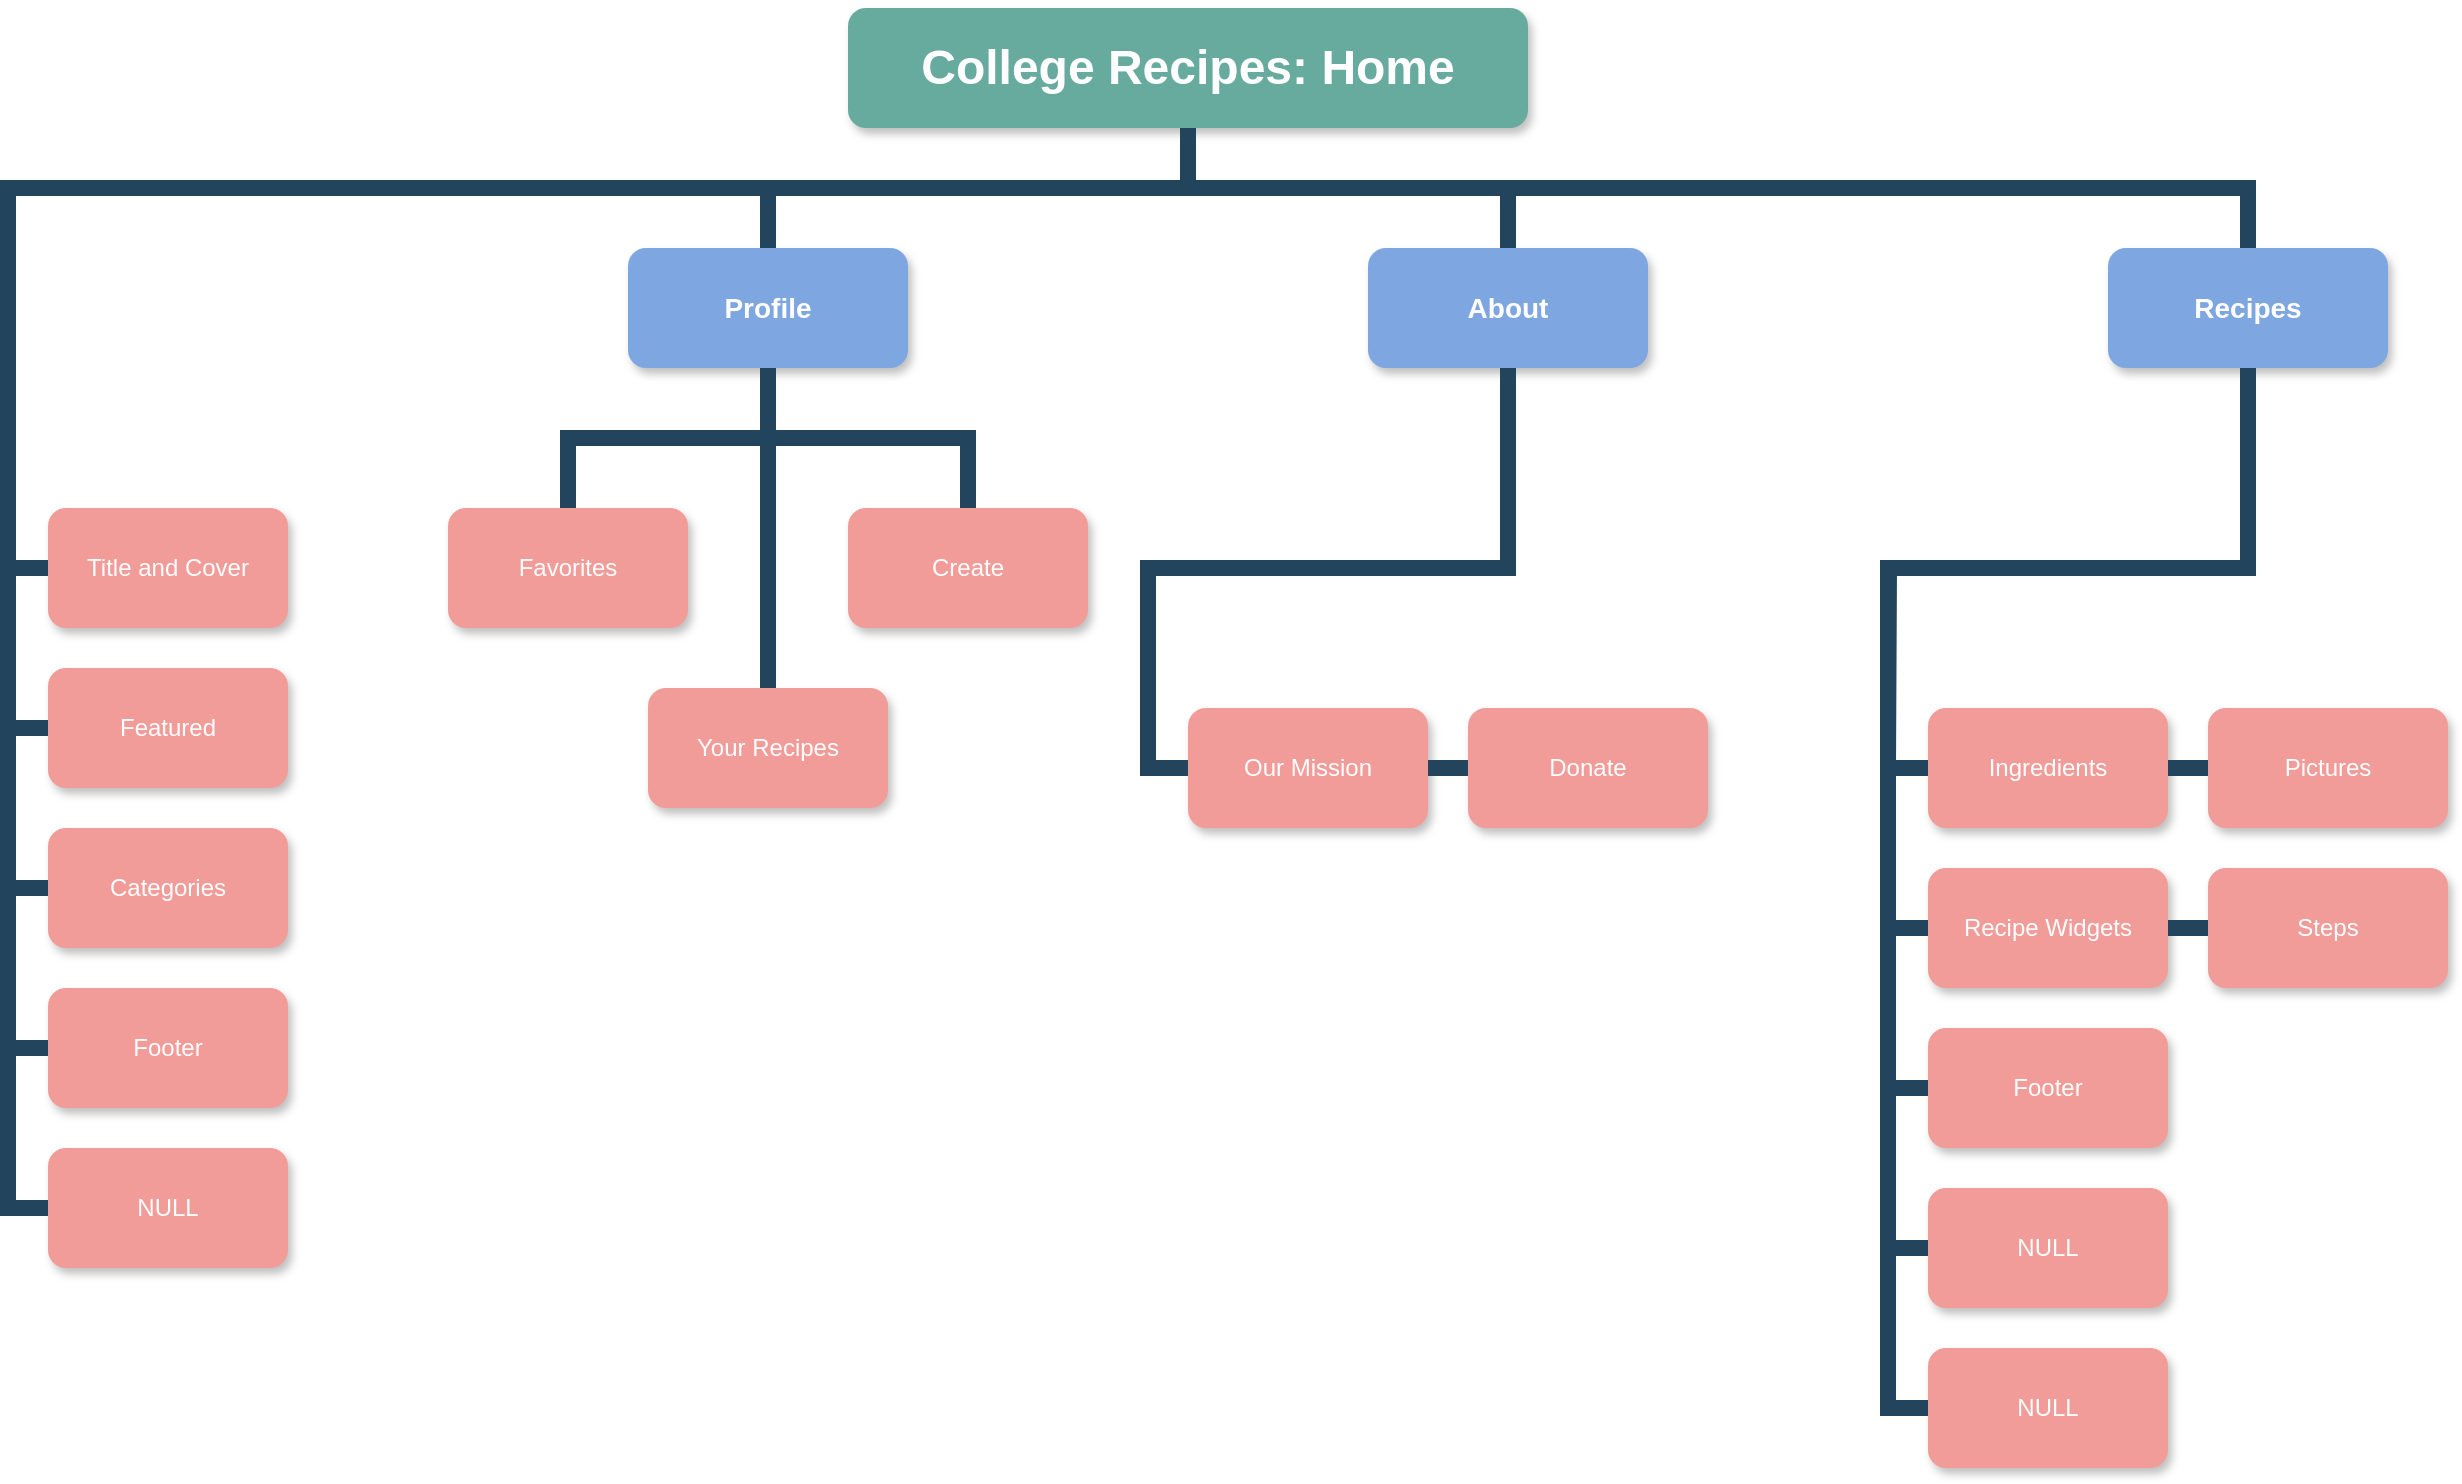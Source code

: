 <mxfile version="26.0.15">
  <diagram name="Page-1" id="64c3da0e-402f-94eb-ee01-a36477274f13">
    <mxGraphModel dx="1874" dy="1062" grid="1" gridSize="10" guides="1" tooltips="1" connect="1" arrows="1" fold="1" page="1" pageScale="1" pageWidth="1169" pageHeight="826" background="none" math="0" shadow="0">
      <root>
        <mxCell id="0" />
        <mxCell id="1" parent="0" />
        <mxCell id="2" value="College Recipes: Home" style="whiteSpace=wrap;rounded=1;shadow=1;fillColor=#67AB9F;strokeColor=none;fontColor=#FFFFFF;fontStyle=1;fontSize=24" parent="1" vertex="1">
          <mxGeometry x="640" y="50" width="340" height="60" as="geometry" />
        </mxCell>
        <mxCell id="4" value="Profile" style="whiteSpace=wrap;rounded=1;fillColor=#7EA6E0;strokeColor=none;shadow=1;fontColor=#FFFFFF;fontStyle=1;fontSize=14" parent="1" vertex="1">
          <mxGeometry x="530" y="170.0" width="140" height="60" as="geometry" />
        </mxCell>
        <mxCell id="6" value="About" style="whiteSpace=wrap;rounded=1;fillColor=#7EA6E0;strokeColor=none;shadow=1;fontColor=#FFFFFF;fontStyle=1;fontSize=14" parent="1" vertex="1">
          <mxGeometry x="900" y="170.0" width="140" height="60" as="geometry" />
        </mxCell>
        <mxCell id="7" value="Recipes" style="whiteSpace=wrap;rounded=1;fillColor=#7EA6E0;strokeColor=none;shadow=1;fontColor=#FFFFFF;fontStyle=1;fontSize=14" parent="1" vertex="1">
          <mxGeometry x="1270" y="170.0" width="140" height="60" as="geometry" />
        </mxCell>
        <mxCell id="43" value="Favorites" style="whiteSpace=wrap;rounded=1;fillColor=#F19C99;strokeColor=none;shadow=1;fontColor=#FFFFFF;" parent="1" vertex="1">
          <mxGeometry x="440.0" y="300.0" width="120" height="60" as="geometry" />
        </mxCell>
        <mxCell id="44" value="Create" style="whiteSpace=wrap;rounded=1;fillColor=#F19C99;strokeColor=none;shadow=1;fontColor=#FFFFFF;" parent="1" vertex="1">
          <mxGeometry x="640.0" y="300.0" width="120" height="60" as="geometry" />
        </mxCell>
        <mxCell id="50" value="Your Recipes" style="whiteSpace=wrap;rounded=1;fillColor=#F19C99;strokeColor=none;shadow=1;fontColor=#FFFFFF;fontStyle=0" parent="1" vertex="1">
          <mxGeometry x="540.0" y="390.0" width="120" height="60" as="geometry" />
        </mxCell>
        <mxCell id="116" value="" style="edgeStyle=elbowEdgeStyle;elbow=vertical;rounded=0;fontColor=#000000;endArrow=none;endFill=0;strokeWidth=8;strokeColor=#23445D;" parent="1" source="4" target="43" edge="1">
          <mxGeometry width="100" height="100" relative="1" as="geometry">
            <mxPoint x="240" y="240.0" as="sourcePoint" />
            <mxPoint x="140" y="310" as="targetPoint" />
          </mxGeometry>
        </mxCell>
        <mxCell id="117" value="" style="edgeStyle=elbowEdgeStyle;elbow=vertical;rounded=0;fontColor=#000000;endArrow=none;endFill=0;strokeWidth=8;strokeColor=#23445D;" parent="1" source="4" target="44" edge="1">
          <mxGeometry width="100" height="100" relative="1" as="geometry">
            <mxPoint x="240" y="240.0" as="sourcePoint" />
            <mxPoint x="340" y="310" as="targetPoint" />
          </mxGeometry>
        </mxCell>
        <mxCell id="157" value="Ingredients" style="whiteSpace=wrap;rounded=1;fillColor=#F19C99;strokeColor=none;shadow=1;fontColor=#FFFFFF;fontStyle=0" parent="1" vertex="1">
          <mxGeometry x="1180.0" y="400.0" width="120" height="60" as="geometry" />
        </mxCell>
        <mxCell id="158" value="Recipe Widgets" style="whiteSpace=wrap;rounded=1;fillColor=#F19C99;strokeColor=none;shadow=1;fontColor=#FFFFFF;fontStyle=0" parent="1" vertex="1">
          <mxGeometry x="1180" y="480.0" width="120" height="60" as="geometry" />
        </mxCell>
        <mxCell id="159" value="Footer" style="whiteSpace=wrap;rounded=1;fillColor=#F19C99;strokeColor=none;shadow=1;fontColor=#FFFFFF;fontStyle=0" parent="1" vertex="1">
          <mxGeometry x="1180.0" y="560.0" width="120" height="60" as="geometry" />
        </mxCell>
        <mxCell id="160" value="NULL" style="whiteSpace=wrap;rounded=1;fillColor=#F19C99;strokeColor=none;shadow=1;fontColor=#FFFFFF;fontStyle=0" parent="1" vertex="1">
          <mxGeometry x="1180" y="640.0" width="120" height="60" as="geometry" />
        </mxCell>
        <mxCell id="161" value="NULL" style="whiteSpace=wrap;rounded=1;fillColor=#F19C99;strokeColor=none;shadow=1;fontColor=#FFFFFF;fontStyle=0" parent="1" vertex="1">
          <mxGeometry x="1180" y="720.0" width="120" height="60" as="geometry" />
        </mxCell>
        <mxCell id="167" value="" style="edgeStyle=elbowEdgeStyle;elbow=horizontal;rounded=0;fontColor=#000000;endArrow=none;endFill=0;strokeWidth=8;strokeColor=#23445D;" parent="1" target="157" edge="1">
          <mxGeometry width="100" height="100" relative="1" as="geometry">
            <mxPoint x="1180.0" y="330.0" as="sourcePoint" />
            <mxPoint x="1170.0" y="430.0" as="targetPoint" />
            <Array as="points">
              <mxPoint x="1160" y="380.0" />
            </Array>
          </mxGeometry>
        </mxCell>
        <mxCell id="168" value="" style="edgeStyle=elbowEdgeStyle;elbow=horizontal;rounded=0;fontColor=#000000;endArrow=none;endFill=0;strokeWidth=8;strokeColor=#23445D;" parent="1" target="158" edge="1">
          <mxGeometry width="100" height="100" relative="1" as="geometry">
            <mxPoint x="1180.0" y="330.0" as="sourcePoint" />
            <mxPoint x="1170.0" y="510.0" as="targetPoint" />
            <Array as="points">
              <mxPoint x="1160" y="420.0" />
            </Array>
          </mxGeometry>
        </mxCell>
        <mxCell id="169" value="" style="edgeStyle=elbowEdgeStyle;elbow=horizontal;rounded=0;fontColor=#000000;endArrow=none;endFill=0;strokeWidth=8;strokeColor=#23445D;" parent="1" target="161" edge="1">
          <mxGeometry width="100" height="100" relative="1" as="geometry">
            <mxPoint x="1180.0" y="330.0" as="sourcePoint" />
            <mxPoint x="1170" y="750.0" as="targetPoint" />
            <Array as="points">
              <mxPoint x="1160" y="550.0" />
            </Array>
          </mxGeometry>
        </mxCell>
        <mxCell id="170" value="" style="edgeStyle=elbowEdgeStyle;elbow=horizontal;rounded=0;fontColor=#000000;endArrow=none;endFill=0;strokeWidth=8;strokeColor=#23445D;" parent="1" target="160" edge="1">
          <mxGeometry width="100" height="100" relative="1" as="geometry">
            <mxPoint x="1180.0" y="330.0" as="sourcePoint" />
            <mxPoint x="1170" y="670.0" as="targetPoint" />
            <Array as="points">
              <mxPoint x="1160" y="500.0" />
            </Array>
          </mxGeometry>
        </mxCell>
        <mxCell id="171" value="" style="edgeStyle=orthogonalEdgeStyle;elbow=horizontal;rounded=0;fontColor=#000000;endArrow=none;endFill=0;strokeWidth=8;strokeColor=#23445D;exitX=0.5;exitY=1;exitDx=0;exitDy=0;" parent="1" source="7" edge="1">
          <mxGeometry width="100" height="100" relative="1" as="geometry">
            <mxPoint x="1180.0" y="330.0" as="sourcePoint" />
            <mxPoint x="1160" y="430" as="targetPoint" />
          </mxGeometry>
        </mxCell>
        <mxCell id="230" value="" style="edgeStyle=elbowEdgeStyle;elbow=vertical;rounded=0;fontColor=#000000;endArrow=none;endFill=0;strokeWidth=8;strokeColor=#23445D;" parent="1" source="2" target="4" edge="1">
          <mxGeometry width="100" height="100" relative="1" as="geometry">
            <mxPoint x="550" y="150" as="sourcePoint" />
            <mxPoint x="650" y="50" as="targetPoint" />
          </mxGeometry>
        </mxCell>
        <mxCell id="231" value="" style="edgeStyle=elbowEdgeStyle;elbow=vertical;rounded=0;fontColor=#000000;endArrow=none;endFill=0;strokeWidth=8;strokeColor=#23445D;" parent="1" source="2" target="6" edge="1">
          <mxGeometry width="100" height="100" relative="1" as="geometry">
            <mxPoint x="560" y="160" as="sourcePoint" />
            <mxPoint x="660" y="60" as="targetPoint" />
          </mxGeometry>
        </mxCell>
        <mxCell id="232" value="" style="edgeStyle=elbowEdgeStyle;elbow=vertical;rounded=0;fontColor=#000000;endArrow=none;endFill=0;strokeWidth=8;strokeColor=#23445D;" parent="1" source="2" target="7" edge="1">
          <mxGeometry width="100" height="100" relative="1" as="geometry">
            <mxPoint x="570" y="170" as="sourcePoint" />
            <mxPoint x="670" y="70" as="targetPoint" />
          </mxGeometry>
        </mxCell>
        <mxCell id="rloI6UurnmvQCzhPNs6O-235" value="Title and Cover" style="whiteSpace=wrap;rounded=1;fillColor=#F19C99;strokeColor=none;shadow=1;fontColor=#FFFFFF;fontStyle=0" vertex="1" parent="1">
          <mxGeometry x="240.0" y="300.0" width="120" height="60" as="geometry" />
        </mxCell>
        <mxCell id="rloI6UurnmvQCzhPNs6O-236" value="Featured" style="whiteSpace=wrap;rounded=1;fillColor=#F19C99;strokeColor=none;shadow=1;fontColor=#FFFFFF;fontStyle=0" vertex="1" parent="1">
          <mxGeometry x="240.0" y="380.0" width="120" height="60" as="geometry" />
        </mxCell>
        <mxCell id="rloI6UurnmvQCzhPNs6O-237" value="Categories" style="whiteSpace=wrap;rounded=1;fillColor=#F19C99;strokeColor=none;shadow=1;fontColor=#FFFFFF;fontStyle=0" vertex="1" parent="1">
          <mxGeometry x="240.0" y="460.0" width="120" height="60" as="geometry" />
        </mxCell>
        <mxCell id="rloI6UurnmvQCzhPNs6O-238" value="Footer" style="whiteSpace=wrap;rounded=1;fillColor=#F19C99;strokeColor=none;shadow=1;fontColor=#FFFFFF;fontStyle=0" vertex="1" parent="1">
          <mxGeometry x="240" y="540.0" width="120" height="60" as="geometry" />
        </mxCell>
        <mxCell id="rloI6UurnmvQCzhPNs6O-239" value="NULL" style="whiteSpace=wrap;rounded=1;fillColor=#F19C99;strokeColor=none;shadow=1;fontColor=#FFFFFF;fontStyle=0" vertex="1" parent="1">
          <mxGeometry x="240.0" y="620.0" width="120" height="60" as="geometry" />
        </mxCell>
        <mxCell id="rloI6UurnmvQCzhPNs6O-240" value="" style="edgeStyle=elbowEdgeStyle;elbow=horizontal;rounded=0;fontColor=#000000;endArrow=none;endFill=0;strokeWidth=8;strokeColor=#23445D;" edge="1" parent="1">
          <mxGeometry width="100" height="100" relative="1" as="geometry">
            <mxPoint x="250" y="140" as="sourcePoint" />
            <mxPoint x="240" y="330" as="targetPoint" />
            <Array as="points">
              <mxPoint x="220" y="280" />
            </Array>
          </mxGeometry>
        </mxCell>
        <mxCell id="rloI6UurnmvQCzhPNs6O-241" value="" style="edgeStyle=elbowEdgeStyle;elbow=horizontal;rounded=0;fontColor=#000000;endArrow=none;endFill=0;strokeWidth=8;strokeColor=#23445D;" edge="1" parent="1">
          <mxGeometry width="100" height="100" relative="1" as="geometry">
            <mxPoint x="240" y="140" as="sourcePoint" />
            <mxPoint x="240" y="410" as="targetPoint" />
            <Array as="points">
              <mxPoint x="220" y="320" />
            </Array>
          </mxGeometry>
        </mxCell>
        <mxCell id="rloI6UurnmvQCzhPNs6O-242" value="" style="edgeStyle=elbowEdgeStyle;elbow=horizontal;rounded=0;fontColor=#000000;endArrow=none;endFill=0;strokeWidth=8;strokeColor=#23445D;" edge="1" parent="1">
          <mxGeometry width="100" height="100" relative="1" as="geometry">
            <mxPoint x="240" y="140" as="sourcePoint" />
            <mxPoint x="240" y="650" as="targetPoint" />
            <Array as="points">
              <mxPoint x="220" y="450" />
            </Array>
          </mxGeometry>
        </mxCell>
        <mxCell id="rloI6UurnmvQCzhPNs6O-243" value="" style="edgeStyle=elbowEdgeStyle;elbow=horizontal;rounded=0;fontColor=#000000;endArrow=none;endFill=0;strokeWidth=8;strokeColor=#23445D;" edge="1" parent="1">
          <mxGeometry width="100" height="100" relative="1" as="geometry">
            <mxPoint x="220" y="270" as="sourcePoint" />
            <mxPoint x="240" y="570" as="targetPoint" />
            <Array as="points">
              <mxPoint x="220" y="400" />
            </Array>
          </mxGeometry>
        </mxCell>
        <mxCell id="rloI6UurnmvQCzhPNs6O-244" value="" style="edgeStyle=elbowEdgeStyle;elbow=horizontal;rounded=0;fontColor=#000000;endArrow=none;endFill=0;strokeWidth=8;strokeColor=#23445D;" edge="1" parent="1">
          <mxGeometry width="100" height="100" relative="1" as="geometry">
            <mxPoint x="600" y="140" as="sourcePoint" />
            <mxPoint x="240" y="490" as="targetPoint" />
            <Array as="points">
              <mxPoint x="220" y="370" />
            </Array>
          </mxGeometry>
        </mxCell>
        <mxCell id="rloI6UurnmvQCzhPNs6O-245" value="" style="edgeStyle=elbowEdgeStyle;elbow=vertical;rounded=0;fontColor=#000000;endArrow=none;endFill=0;strokeWidth=8;strokeColor=#23445D;entryX=0.5;entryY=0;entryDx=0;entryDy=0;" edge="1" parent="1" target="50">
          <mxGeometry width="100" height="100" relative="1" as="geometry">
            <mxPoint x="600" y="230" as="sourcePoint" />
            <mxPoint x="700" y="300" as="targetPoint" />
          </mxGeometry>
        </mxCell>
        <mxCell id="rloI6UurnmvQCzhPNs6O-247" value="" style="edgeStyle=elbowEdgeStyle;elbow=horizontal;rounded=0;fontColor=#000000;endArrow=none;endFill=0;strokeWidth=8;strokeColor=#23445D;entryX=0;entryY=0.5;entryDx=0;entryDy=0;" edge="1" parent="1" target="159">
          <mxGeometry width="100" height="100" relative="1" as="geometry">
            <mxPoint x="1180.0" y="330.0" as="sourcePoint" />
            <mxPoint x="1180" y="670" as="targetPoint" />
            <Array as="points">
              <mxPoint x="1160" y="500.0" />
            </Array>
          </mxGeometry>
        </mxCell>
        <mxCell id="rloI6UurnmvQCzhPNs6O-248" value="Pictures" style="whiteSpace=wrap;rounded=1;fillColor=#F19C99;strokeColor=none;shadow=1;fontColor=#FFFFFF;fontStyle=0" vertex="1" parent="1">
          <mxGeometry x="1320.0" y="400.0" width="120" height="60" as="geometry" />
        </mxCell>
        <mxCell id="rloI6UurnmvQCzhPNs6O-249" value="" style="edgeStyle=elbowEdgeStyle;elbow=horizontal;rounded=0;fontColor=#000000;endArrow=none;endFill=0;strokeWidth=8;strokeColor=#23445D;entryX=0;entryY=0.5;entryDx=0;entryDy=0;" edge="1" parent="1" target="rloI6UurnmvQCzhPNs6O-248">
          <mxGeometry width="100" height="100" relative="1" as="geometry">
            <mxPoint x="1300" y="430" as="sourcePoint" />
            <mxPoint x="1190" y="440" as="targetPoint" />
            <Array as="points" />
          </mxGeometry>
        </mxCell>
        <mxCell id="rloI6UurnmvQCzhPNs6O-250" value="Steps" style="whiteSpace=wrap;rounded=1;fillColor=#F19C99;strokeColor=none;shadow=1;fontColor=#FFFFFF;fontStyle=0" vertex="1" parent="1">
          <mxGeometry x="1320.0" y="480.0" width="120" height="60" as="geometry" />
        </mxCell>
        <mxCell id="rloI6UurnmvQCzhPNs6O-251" value="" style="edgeStyle=elbowEdgeStyle;elbow=horizontal;rounded=0;fontColor=#000000;endArrow=none;endFill=0;strokeWidth=8;strokeColor=#23445D;entryX=0;entryY=0.5;entryDx=0;entryDy=0;" edge="1" parent="1" target="rloI6UurnmvQCzhPNs6O-250">
          <mxGeometry width="100" height="100" relative="1" as="geometry">
            <mxPoint x="1300" y="510" as="sourcePoint" />
            <mxPoint x="1190" y="520" as="targetPoint" />
            <Array as="points" />
          </mxGeometry>
        </mxCell>
        <mxCell id="rloI6UurnmvQCzhPNs6O-254" value="Our Mission" style="whiteSpace=wrap;rounded=1;fillColor=#F19C99;strokeColor=none;shadow=1;fontColor=#FFFFFF;fontStyle=0" vertex="1" parent="1">
          <mxGeometry x="810.0" y="400.0" width="120" height="60" as="geometry" />
        </mxCell>
        <mxCell id="rloI6UurnmvQCzhPNs6O-263" value="" style="edgeStyle=elbowEdgeStyle;elbow=vertical;rounded=0;fontColor=#000000;endArrow=none;endFill=0;strokeWidth=8;strokeColor=#23445D;exitX=0.5;exitY=1;exitDx=0;exitDy=0;" edge="1" parent="1">
          <mxGeometry width="100" height="100" relative="1" as="geometry">
            <mxPoint x="970" y="230" as="sourcePoint" />
            <mxPoint x="790" y="430" as="targetPoint" />
          </mxGeometry>
        </mxCell>
        <mxCell id="rloI6UurnmvQCzhPNs6O-265" value="Donate" style="whiteSpace=wrap;rounded=1;fillColor=#F19C99;strokeColor=none;shadow=1;fontColor=#FFFFFF;fontStyle=0" vertex="1" parent="1">
          <mxGeometry x="950.0" y="400.0" width="120" height="60" as="geometry" />
        </mxCell>
        <mxCell id="rloI6UurnmvQCzhPNs6O-266" value="" style="edgeStyle=elbowEdgeStyle;elbow=horizontal;rounded=0;fontColor=#000000;endArrow=none;endFill=0;strokeWidth=8;strokeColor=#23445D;entryX=0;entryY=0.5;entryDx=0;entryDy=0;" edge="1" parent="1" target="rloI6UurnmvQCzhPNs6O-265">
          <mxGeometry width="100" height="100" relative="1" as="geometry">
            <mxPoint x="930" y="430" as="sourcePoint" />
            <mxPoint x="820" y="440" as="targetPoint" />
            <Array as="points" />
          </mxGeometry>
        </mxCell>
        <mxCell id="rloI6UurnmvQCzhPNs6O-269" value="" style="edgeStyle=elbowEdgeStyle;elbow=vertical;rounded=0;fontColor=#000000;endArrow=none;endFill=0;strokeWidth=8;strokeColor=#23445D;exitX=0.5;exitY=1;exitDx=0;exitDy=0;entryX=0;entryY=0.5;entryDx=0;entryDy=0;" edge="1" parent="1" target="rloI6UurnmvQCzhPNs6O-254">
          <mxGeometry width="100" height="100" relative="1" as="geometry">
            <mxPoint x="790" y="350" as="sourcePoint" />
            <mxPoint x="610" y="550" as="targetPoint" />
            <Array as="points">
              <mxPoint x="800" y="430" />
            </Array>
          </mxGeometry>
        </mxCell>
      </root>
    </mxGraphModel>
  </diagram>
</mxfile>
